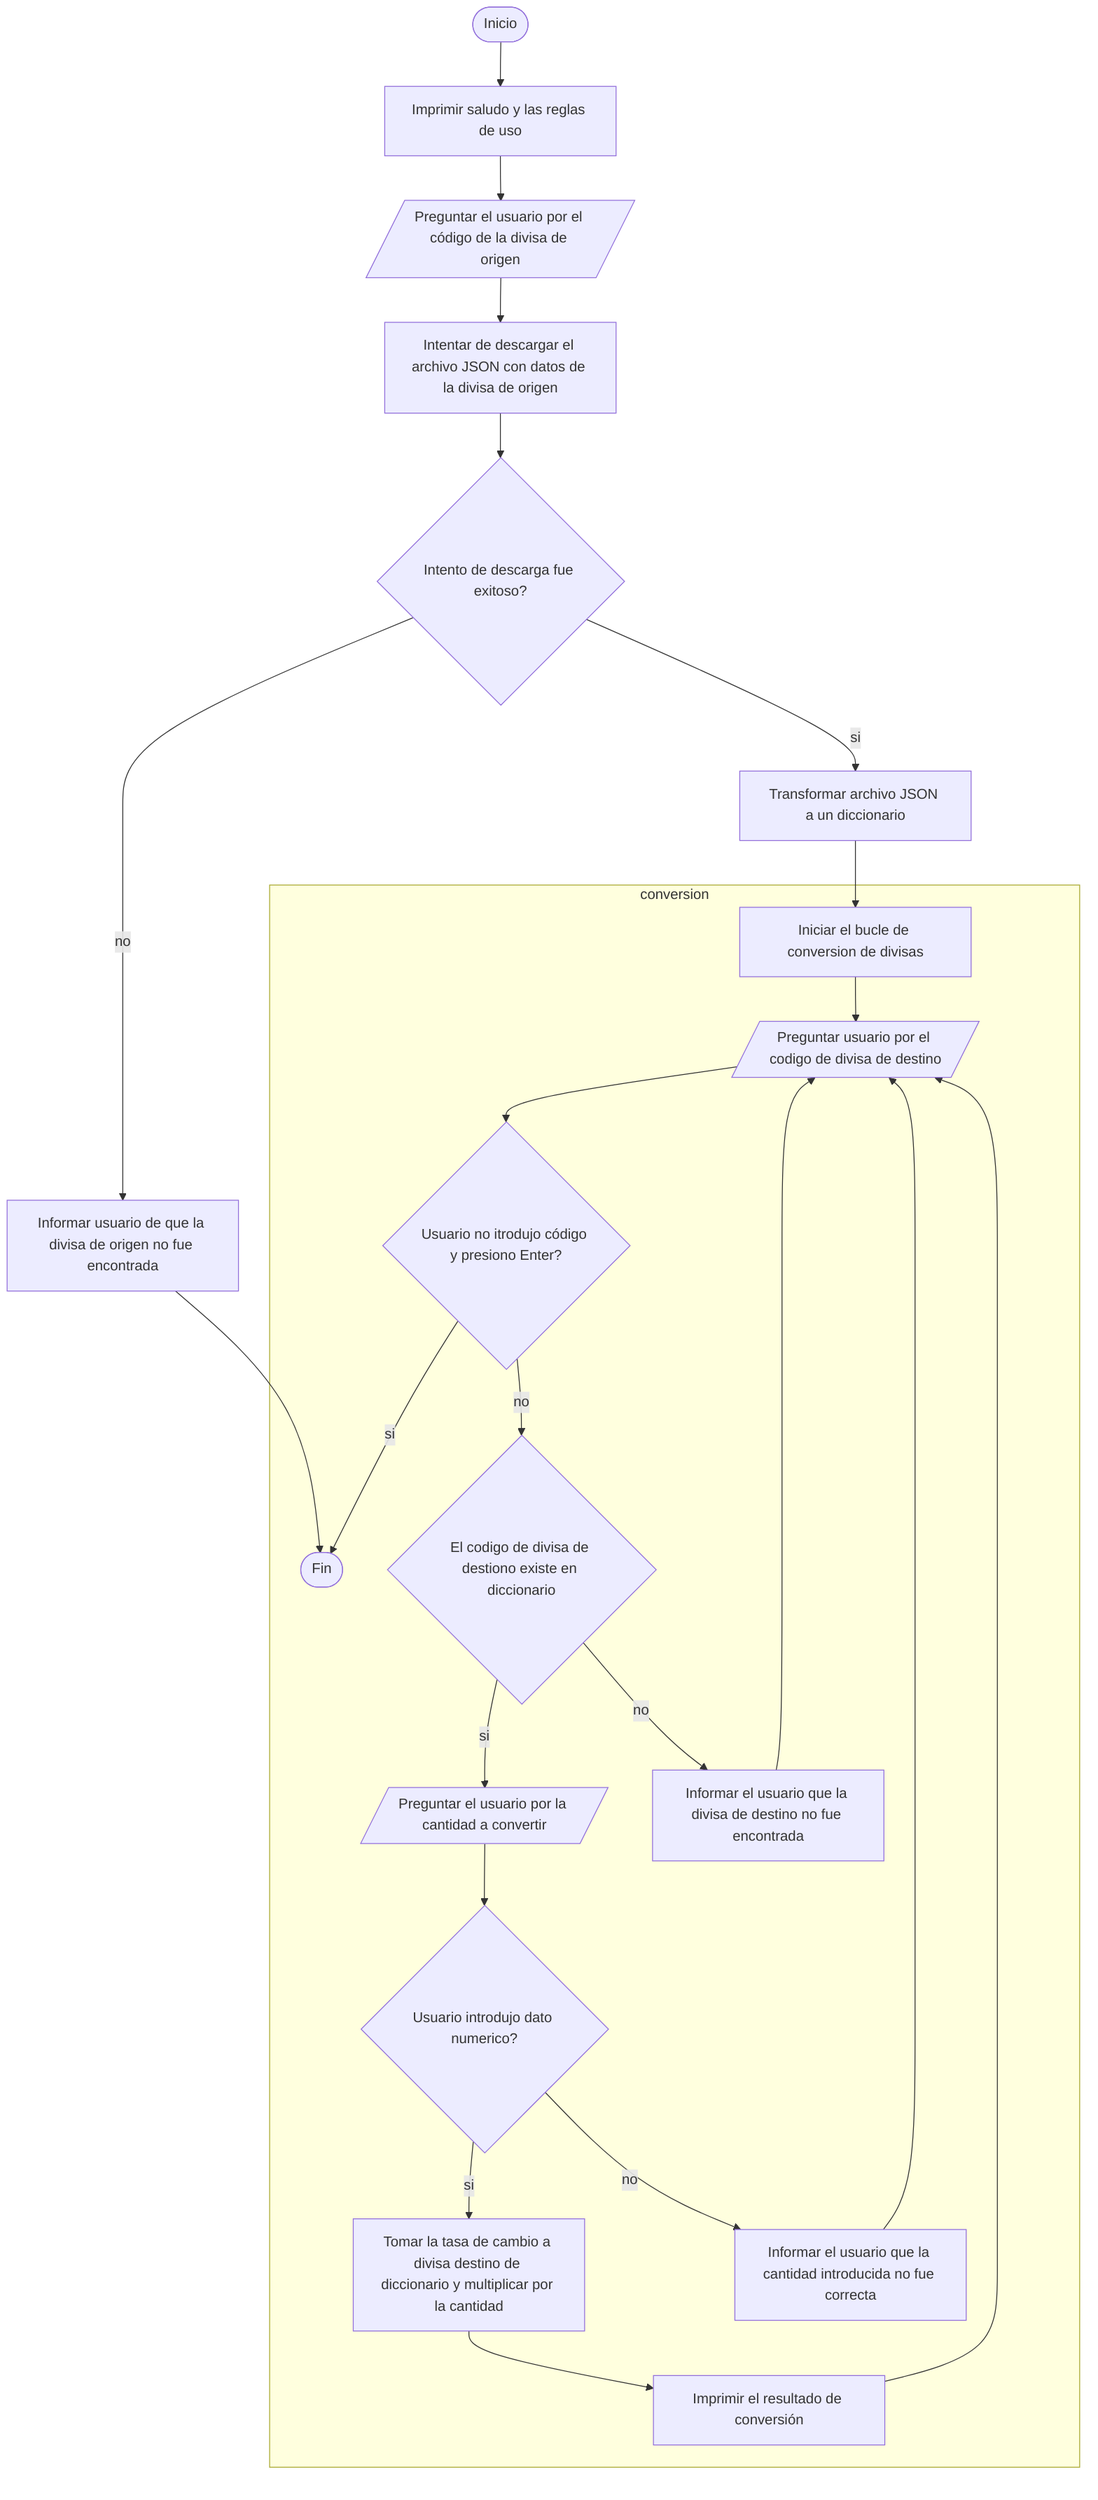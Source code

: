 flowchart TD

A([Inicio]) --> B
B[Imprimir saludo y las reglas de uso] --> C
C[/Preguntar el usuario por el código de la divisa de origen/] --> D
D[Intentar de descargar el archivo JSON con datos de la divisa de origen] --> E
E{Intento de descarga fue exitoso?} -- si --> F
E -- no --> G
G[Informar usuario de que la divisa de origen no fue encontrada] --> Z

F[Transformar archivo JSON a un diccionario] --> H

subgraph conversion
H[Iniciar el bucle de conversion de divisas] --> I
I[/Preguntar usuario por el codigo de divisa de destino/] --> J
J{Usuario no itrodujo código y presiono Enter?} -- si --> Z
J -- no --> K
K{El codigo de divisa de destiono existe en diccionario} -- si --> L
K -- no --> M
M[Informar el usuario que la divisa de destino no fue encontrada] --> I

L[/Preguntar el usuario por la cantidad a convertir/] --> N
N{Usuario introdujo dato numerico?} -- si --> O
N -- no --> P
P[Informar el usuario que la cantidad introducida no fue correcta] --> I

O[Tomar la tasa de cambio a divisa destino de diccionario y multiplicar por la cantidad] --> Q
Q[Imprimir el resultado de conversión] --> I
end

Z([Fin])
